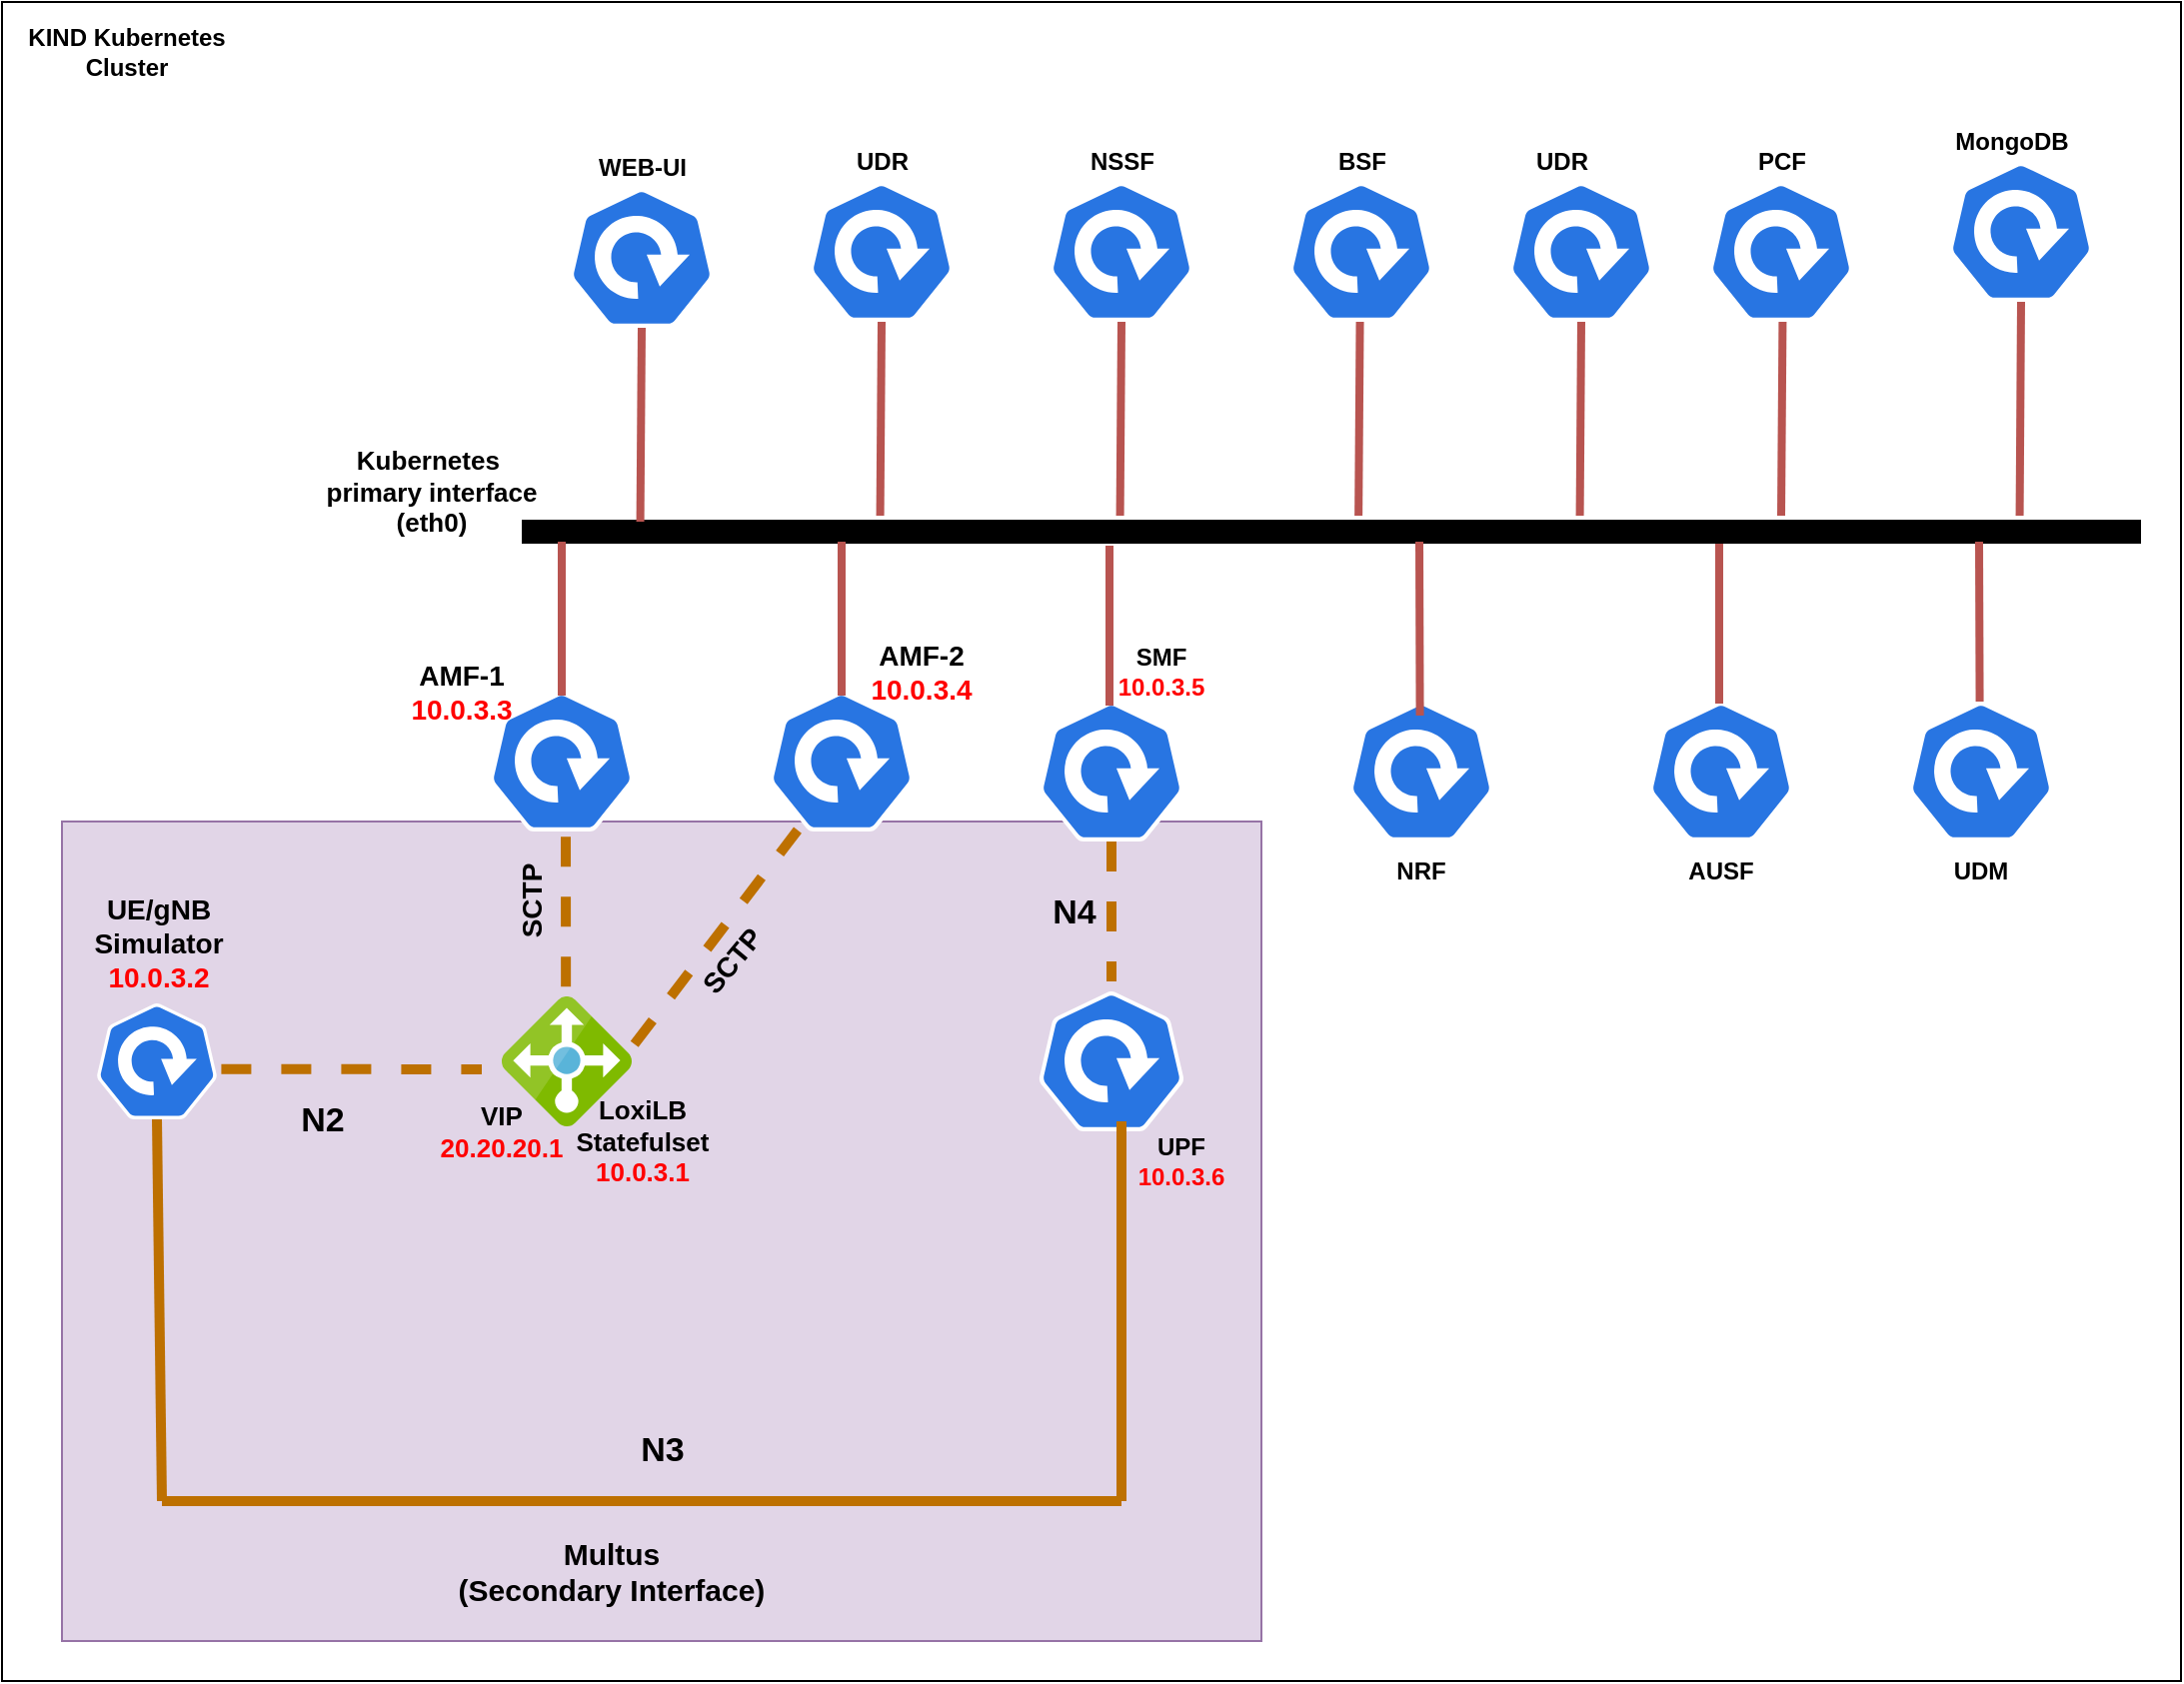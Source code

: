 <mxfile version="19.0.3" type="device"><diagram id="-BcAIcPkGHBZFyVeU2RJ" name="Page-1"><mxGraphModel dx="2062" dy="1225" grid="1" gridSize="10" guides="1" tooltips="1" connect="1" arrows="1" fold="1" page="1" pageScale="1" pageWidth="1100" pageHeight="850" math="0" shadow="0"><root><mxCell id="0"/><mxCell id="1" parent="0"/><mxCell id="V8ItinQ5iP-sra0H_387-69" value="" style="rounded=0;whiteSpace=wrap;html=1;fontSize=14;strokeWidth=1;" parent="1" vertex="1"><mxGeometry y="10" width="1090" height="840" as="geometry"/></mxCell><mxCell id="V8ItinQ5iP-sra0H_387-67" value="" style="rounded=0;whiteSpace=wrap;html=1;fontSize=13;strokeWidth=1;fillColor=#e1d5e7;strokeColor=#9673a6;" parent="1" vertex="1"><mxGeometry x="30" y="420" width="600" height="410" as="geometry"/></mxCell><mxCell id="V8ItinQ5iP-sra0H_387-2" value="" style="sketch=0;html=1;dashed=0;whitespace=wrap;fillColor=#2875E2;strokeColor=#ffffff;points=[[0.005,0.63,0],[0.1,0.2,0],[0.9,0.2,0],[0.5,0,0],[0.995,0.63,0],[0.72,0.99,0],[0.5,1,0],[0.28,0.99,0]];shape=mxgraph.kubernetes.icon;prIcon=deploy" parent="1" vertex="1"><mxGeometry x="30" y="511" width="95" height="58" as="geometry"/></mxCell><mxCell id="V8ItinQ5iP-sra0H_387-4" value="" style="sketch=0;html=1;dashed=0;whitespace=wrap;fillColor=#2875E2;strokeColor=#ffffff;points=[[0.005,0.63,0],[0.1,0.2,0],[0.9,0.2,0],[0.5,0,0],[0.995,0.63,0],[0.72,0.99,0],[0.5,1,0],[0.28,0.99,0]];shape=mxgraph.kubernetes.icon;prIcon=deploy" parent="1" vertex="1"><mxGeometry x="230" y="355" width="100" height="70" as="geometry"/></mxCell><mxCell id="V8ItinQ5iP-sra0H_387-5" value="" style="sketch=0;html=1;dashed=0;whitespace=wrap;fillColor=#2875E2;strokeColor=#ffffff;points=[[0.005,0.63,0],[0.1,0.2,0],[0.9,0.2,0],[0.5,0,0],[0.995,0.63,0],[0.72,0.99,0],[0.5,1,0],[0.28,0.99,0]];shape=mxgraph.kubernetes.icon;prIcon=deploy" parent="1" vertex="1"><mxGeometry x="505" y="360" width="100" height="70" as="geometry"/></mxCell><mxCell id="V8ItinQ5iP-sra0H_387-6" value="" style="sketch=0;html=1;dashed=0;whitespace=wrap;fillColor=#2875E2;strokeColor=#ffffff;points=[[0.005,0.63,0],[0.1,0.2,0],[0.9,0.2,0],[0.5,0,0],[0.995,0.63,0],[0.72,0.99,0],[0.5,1,0],[0.28,0.99,0]];shape=mxgraph.kubernetes.icon;prIcon=deploy" parent="1" vertex="1"><mxGeometry x="660" y="360" width="100" height="70" as="geometry"/></mxCell><mxCell id="V8ItinQ5iP-sra0H_387-7" value="" style="sketch=0;html=1;dashed=0;whitespace=wrap;fillColor=#2875E2;strokeColor=#ffffff;points=[[0.005,0.63,0],[0.1,0.2,0],[0.9,0.2,0],[0.5,0,0],[0.995,0.63,0],[0.72,0.99,0],[0.5,1,0],[0.28,0.99,0]];shape=mxgraph.kubernetes.icon;prIcon=deploy" parent="1" vertex="1"><mxGeometry x="810" y="360" width="100" height="70" as="geometry"/></mxCell><mxCell id="V8ItinQ5iP-sra0H_387-8" value="" style="sketch=0;html=1;dashed=0;whitespace=wrap;fillColor=#2875E2;strokeColor=#ffffff;points=[[0.005,0.63,0],[0.1,0.2,0],[0.9,0.2,0],[0.5,0,0],[0.995,0.63,0],[0.72,0.99,0],[0.5,1,0],[0.28,0.99,0]];shape=mxgraph.kubernetes.icon;prIcon=deploy" parent="1" vertex="1"><mxGeometry x="940" y="360" width="100" height="70" as="geometry"/></mxCell><mxCell id="V8ItinQ5iP-sra0H_387-9" value="AMF-1&lt;br&gt;&lt;font color=&quot;#ff0000&quot;&gt;10.0.3.3&lt;/font&gt;" style="text;html=1;strokeColor=none;fillColor=none;align=center;verticalAlign=middle;whiteSpace=wrap;rounded=0;fontStyle=1;fontSize=14;" parent="1" vertex="1"><mxGeometry x="190" y="340" width="80" height="30" as="geometry"/></mxCell><mxCell id="V8ItinQ5iP-sra0H_387-11" value="" style="endArrow=none;html=1;rounded=0;strokeWidth=12;" parent="1" edge="1"><mxGeometry width="50" height="50" relative="1" as="geometry"><mxPoint x="260" y="275" as="sourcePoint"/><mxPoint x="1070" y="275" as="targetPoint"/></mxGeometry></mxCell><mxCell id="V8ItinQ5iP-sra0H_387-12" value="" style="sketch=0;html=1;dashed=0;whitespace=wrap;fillColor=#2875E2;strokeColor=#ffffff;points=[[0.005,0.63,0],[0.1,0.2,0],[0.9,0.2,0],[0.5,0,0],[0.995,0.63,0],[0.72,0.99,0],[0.5,1,0],[0.28,0.99,0]];shape=mxgraph.kubernetes.icon;prIcon=deploy" parent="1" vertex="1"><mxGeometry x="505" y="505" width="100" height="70" as="geometry"/></mxCell><mxCell id="V8ItinQ5iP-sra0H_387-13" value="" style="endArrow=none;dashed=1;html=1;rounded=0;strokeWidth=5;exitX=0.839;exitY=0.566;exitDx=0;exitDy=0;exitPerimeter=0;fillColor=#f0a30a;strokeColor=#BD7000;" parent="1" source="V8ItinQ5iP-sra0H_387-2" edge="1"><mxGeometry width="50" height="50" relative="1" as="geometry"><mxPoint x="570" y="440" as="sourcePoint"/><mxPoint x="240" y="544" as="targetPoint"/></mxGeometry></mxCell><mxCell id="V8ItinQ5iP-sra0H_387-14" value="" style="endArrow=none;html=1;rounded=0;strokeWidth=5;entryX=0.5;entryY=1;entryDx=0;entryDy=0;entryPerimeter=0;fillColor=#f0a30a;strokeColor=#BD7000;" parent="1" target="V8ItinQ5iP-sra0H_387-2" edge="1"><mxGeometry width="50" height="50" relative="1" as="geometry"><mxPoint x="80" y="760" as="sourcePoint"/><mxPoint x="120" y="590" as="targetPoint"/></mxGeometry></mxCell><mxCell id="V8ItinQ5iP-sra0H_387-15" value="" style="endArrow=none;html=1;rounded=0;strokeWidth=5;fillColor=#f0a30a;strokeColor=#BD7000;" parent="1" edge="1"><mxGeometry width="50" height="50" relative="1" as="geometry"><mxPoint x="80" y="760" as="sourcePoint"/><mxPoint x="560" y="760" as="targetPoint"/></mxGeometry></mxCell><mxCell id="V8ItinQ5iP-sra0H_387-16" value="" style="endArrow=none;html=1;rounded=0;strokeWidth=5;fillColor=#f0a30a;strokeColor=#BD7000;" parent="1" edge="1"><mxGeometry width="50" height="50" relative="1" as="geometry"><mxPoint x="560" y="760" as="sourcePoint"/><mxPoint x="560" y="570" as="targetPoint"/></mxGeometry></mxCell><mxCell id="V8ItinQ5iP-sra0H_387-17" value="" style="endArrow=none;dashed=1;html=1;rounded=0;strokeWidth=5;exitX=0.5;exitY=1;exitDx=0;exitDy=0;exitPerimeter=0;fillColor=#f0a30a;strokeColor=#BD7000;" parent="1" source="V8ItinQ5iP-sra0H_387-5" edge="1"><mxGeometry width="50" height="50" relative="1" as="geometry"><mxPoint x="560" y="440" as="sourcePoint"/><mxPoint x="555" y="500" as="targetPoint"/></mxGeometry></mxCell><mxCell id="V8ItinQ5iP-sra0H_387-18" value="NRF" style="text;html=1;strokeColor=none;fillColor=none;align=center;verticalAlign=middle;whiteSpace=wrap;rounded=0;fontStyle=1" parent="1" vertex="1"><mxGeometry x="680" y="430" width="60" height="30" as="geometry"/></mxCell><mxCell id="V8ItinQ5iP-sra0H_387-19" value="AUSF" style="text;html=1;strokeColor=none;fillColor=none;align=center;verticalAlign=middle;whiteSpace=wrap;rounded=0;fontStyle=1" parent="1" vertex="1"><mxGeometry x="830" y="430" width="60" height="30" as="geometry"/></mxCell><mxCell id="V8ItinQ5iP-sra0H_387-20" value="UDM" style="text;html=1;strokeColor=none;fillColor=none;align=center;verticalAlign=middle;whiteSpace=wrap;rounded=0;fontStyle=1" parent="1" vertex="1"><mxGeometry x="960" y="430" width="60" height="30" as="geometry"/></mxCell><mxCell id="V8ItinQ5iP-sra0H_387-21" value="" style="sketch=0;html=1;dashed=0;whitespace=wrap;fillColor=#2875E2;strokeColor=#ffffff;points=[[0.005,0.63,0],[0.1,0.2,0],[0.9,0.2,0],[0.5,0,0],[0.995,0.63,0],[0.72,0.99,0],[0.5,1,0],[0.28,0.99,0]];shape=mxgraph.kubernetes.icon;prIcon=deploy" parent="1" vertex="1"><mxGeometry x="390" y="100" width="100" height="70" as="geometry"/></mxCell><mxCell id="V8ItinQ5iP-sra0H_387-22" value="" style="sketch=0;html=1;dashed=0;whitespace=wrap;fillColor=#2875E2;strokeColor=#ffffff;points=[[0.005,0.63,0],[0.1,0.2,0],[0.9,0.2,0],[0.5,0,0],[0.995,0.63,0],[0.72,0.99,0],[0.5,1,0],[0.28,0.99,0]];shape=mxgraph.kubernetes.icon;prIcon=deploy" parent="1" vertex="1"><mxGeometry x="510" y="100" width="100" height="70" as="geometry"/></mxCell><mxCell id="V8ItinQ5iP-sra0H_387-23" value="" style="sketch=0;html=1;dashed=0;whitespace=wrap;fillColor=#2875E2;strokeColor=#ffffff;points=[[0.005,0.63,0],[0.1,0.2,0],[0.9,0.2,0],[0.5,0,0],[0.995,0.63,0],[0.72,0.99,0],[0.5,1,0],[0.28,0.99,0]];shape=mxgraph.kubernetes.icon;prIcon=deploy" parent="1" vertex="1"><mxGeometry x="630" y="100" width="100" height="70" as="geometry"/></mxCell><mxCell id="V8ItinQ5iP-sra0H_387-24" value="" style="sketch=0;html=1;dashed=0;whitespace=wrap;fillColor=#2875E2;strokeColor=#ffffff;points=[[0.005,0.63,0],[0.1,0.2,0],[0.9,0.2,0],[0.5,0,0],[0.995,0.63,0],[0.72,0.99,0],[0.5,1,0],[0.28,0.99,0]];shape=mxgraph.kubernetes.icon;prIcon=deploy" parent="1" vertex="1"><mxGeometry x="740" y="100" width="100" height="70" as="geometry"/></mxCell><mxCell id="V8ItinQ5iP-sra0H_387-25" value="UDR" style="text;html=1;align=center;verticalAlign=middle;resizable=0;points=[];autosize=1;strokeColor=none;fillColor=none;fontStyle=1" parent="1" vertex="1"><mxGeometry x="420" y="80" width="40" height="20" as="geometry"/></mxCell><mxCell id="V8ItinQ5iP-sra0H_387-26" value="NSSF" style="text;html=1;align=center;verticalAlign=middle;resizable=0;points=[];autosize=1;strokeColor=none;fillColor=none;fontStyle=1" parent="1" vertex="1"><mxGeometry x="535" y="80" width="50" height="20" as="geometry"/></mxCell><mxCell id="V8ItinQ5iP-sra0H_387-27" value="BSF" style="text;html=1;align=center;verticalAlign=middle;resizable=0;points=[];autosize=1;strokeColor=none;fillColor=none;fontStyle=1" parent="1" vertex="1"><mxGeometry x="660" y="80" width="40" height="20" as="geometry"/></mxCell><mxCell id="V8ItinQ5iP-sra0H_387-28" value="UDR" style="text;html=1;align=center;verticalAlign=middle;resizable=0;points=[];autosize=1;strokeColor=none;fillColor=none;fontStyle=1" parent="1" vertex="1"><mxGeometry x="760" y="80" width="40" height="20" as="geometry"/></mxCell><mxCell id="V8ItinQ5iP-sra0H_387-29" value="" style="sketch=0;html=1;dashed=0;whitespace=wrap;fillColor=#2875E2;strokeColor=#ffffff;points=[[0.005,0.63,0],[0.1,0.2,0],[0.9,0.2,0],[0.5,0,0],[0.995,0.63,0],[0.72,0.99,0],[0.5,1,0],[0.28,0.99,0]];shape=mxgraph.kubernetes.icon;prIcon=deploy" parent="1" vertex="1"><mxGeometry x="840" y="100" width="100" height="70" as="geometry"/></mxCell><mxCell id="V8ItinQ5iP-sra0H_387-30" value="" style="sketch=0;html=1;dashed=0;whitespace=wrap;fillColor=#2875E2;strokeColor=#ffffff;points=[[0.005,0.63,0],[0.1,0.2,0],[0.9,0.2,0],[0.5,0,0],[0.995,0.63,0],[0.72,0.99,0],[0.5,1,0],[0.28,0.99,0]];shape=mxgraph.kubernetes.icon;prIcon=deploy" parent="1" vertex="1"><mxGeometry x="960" y="90" width="100" height="70" as="geometry"/></mxCell><mxCell id="V8ItinQ5iP-sra0H_387-31" value="PCF" style="text;html=1;align=center;verticalAlign=middle;resizable=0;points=[];autosize=1;strokeColor=none;fillColor=none;fontStyle=1" parent="1" vertex="1"><mxGeometry x="870" y="80" width="40" height="20" as="geometry"/></mxCell><mxCell id="V8ItinQ5iP-sra0H_387-32" value="MongoDB" style="text;html=1;align=center;verticalAlign=middle;resizable=0;points=[];autosize=1;strokeColor=none;fillColor=none;fontStyle=1" parent="1" vertex="1"><mxGeometry x="970" y="70" width="70" height="20" as="geometry"/></mxCell><mxCell id="V8ItinQ5iP-sra0H_387-33" value="LoxiLB&lt;br style=&quot;font-size: 13px;&quot;&gt;Statefulset&lt;br&gt;&lt;font color=&quot;#ff0000&quot;&gt;10.0.3.1&lt;/font&gt;" style="text;html=1;align=center;verticalAlign=middle;resizable=0;points=[];autosize=1;strokeColor=none;fillColor=none;fontStyle=1;strokeWidth=1;fontSize=13;" parent="1" vertex="1"><mxGeometry x="280" y="555" width="80" height="50" as="geometry"/></mxCell><mxCell id="V8ItinQ5iP-sra0H_387-34" value="UE/gNB&lt;br style=&quot;font-size: 14px;&quot;&gt;Simulator&lt;br&gt;&lt;font color=&quot;#ff0000&quot;&gt;10.0.3.2&lt;/font&gt;" style="text;html=1;align=center;verticalAlign=middle;resizable=0;points=[];autosize=1;strokeColor=none;fillColor=none;fontStyle=1;fontSize=14;" parent="1" vertex="1"><mxGeometry x="37.5" y="451" width="80" height="60" as="geometry"/></mxCell><mxCell id="V8ItinQ5iP-sra0H_387-35" value="" style="sketch=0;html=1;dashed=0;whitespace=wrap;fillColor=#2875E2;strokeColor=#ffffff;points=[[0.005,0.63,0],[0.1,0.2,0],[0.9,0.2,0],[0.5,0,0],[0.995,0.63,0],[0.72,0.99,0],[0.5,1,0],[0.28,0.99,0]];shape=mxgraph.kubernetes.icon;prIcon=deploy" parent="1" vertex="1"><mxGeometry x="370" y="355" width="100" height="70" as="geometry"/></mxCell><mxCell id="V8ItinQ5iP-sra0H_387-36" value="AMF-2&lt;br&gt;&lt;font color=&quot;#ff0000&quot;&gt;10.0.3.4&lt;/font&gt;" style="text;html=1;strokeColor=none;fillColor=none;align=center;verticalAlign=middle;whiteSpace=wrap;rounded=0;fontStyle=1;fontSize=14;" parent="1" vertex="1"><mxGeometry x="430" y="310" width="60" height="70" as="geometry"/></mxCell><mxCell id="V8ItinQ5iP-sra0H_387-37" value="" style="endArrow=none;dashed=1;html=1;rounded=0;strokeWidth=5;exitX=1.026;exitY=1.056;exitDx=0;exitDy=0;exitPerimeter=0;fillColor=#f0a30a;strokeColor=#BD7000;" parent="1" edge="1"><mxGeometry width="50" height="50" relative="1" as="geometry"><mxPoint x="282.08" y="502.68" as="sourcePoint"/><mxPoint x="282" y="416" as="targetPoint"/></mxGeometry></mxCell><mxCell id="V8ItinQ5iP-sra0H_387-39" value="" style="endArrow=none;dashed=1;html=1;rounded=0;strokeWidth=5;exitX=1.021;exitY=0.368;exitDx=0;exitDy=0;exitPerimeter=0;entryX=0.28;entryY=0.99;entryDx=0;entryDy=0;entryPerimeter=0;fillColor=#f0a30a;strokeColor=#BD7000;" parent="1" source="V8ItinQ5iP-sra0H_387-61" target="V8ItinQ5iP-sra0H_387-35" edge="1"><mxGeometry width="50" height="50" relative="1" as="geometry"><mxPoint x="312" y="513.8" as="sourcePoint"/><mxPoint x="409.92" y="383.32" as="targetPoint"/></mxGeometry></mxCell><mxCell id="V8ItinQ5iP-sra0H_387-40" value="N2" style="text;html=1;align=center;verticalAlign=middle;resizable=0;points=[];autosize=1;strokeColor=none;fillColor=none;fontStyle=1;fontSize=17;" parent="1" vertex="1"><mxGeometry x="140" y="555" width="40" height="30" as="geometry"/></mxCell><mxCell id="V8ItinQ5iP-sra0H_387-41" value="N3" style="text;html=1;align=center;verticalAlign=middle;resizable=0;points=[];autosize=1;strokeColor=none;fillColor=none;fontStyle=1;fontSize=17;" parent="1" vertex="1"><mxGeometry x="310" y="720" width="40" height="30" as="geometry"/></mxCell><mxCell id="V8ItinQ5iP-sra0H_387-42" value="SMF&lt;br&gt;&lt;font color=&quot;#ff0000&quot;&gt;10.0.3.5&lt;/font&gt;" style="text;html=1;strokeColor=none;fillColor=none;align=center;verticalAlign=middle;whiteSpace=wrap;rounded=0;fontStyle=1" parent="1" vertex="1"><mxGeometry x="550" y="330" width="60" height="30" as="geometry"/></mxCell><mxCell id="V8ItinQ5iP-sra0H_387-43" value="UPF&lt;br&gt;&lt;font color=&quot;#ff0000&quot;&gt;10.0.3.6&lt;/font&gt;" style="text;html=1;strokeColor=none;fillColor=none;align=center;verticalAlign=middle;whiteSpace=wrap;rounded=0;fontStyle=1" parent="1" vertex="1"><mxGeometry x="560" y="575" width="60" height="30" as="geometry"/></mxCell><mxCell id="V8ItinQ5iP-sra0H_387-44" value="SCTP" style="text;html=1;align=center;verticalAlign=middle;resizable=0;points=[];autosize=1;strokeColor=none;fillColor=none;fontSize=14;fontStyle=1;rotation=-50;" parent="1" vertex="1"><mxGeometry x="340" y="480" width="50" height="20" as="geometry"/></mxCell><mxCell id="V8ItinQ5iP-sra0H_387-45" value="SCTP" style="text;html=1;align=center;verticalAlign=middle;resizable=0;points=[];autosize=1;strokeColor=none;fillColor=none;fontSize=14;fontStyle=1;rotation=-90;" parent="1" vertex="1"><mxGeometry x="240.0" y="449.999" width="50" height="20" as="geometry"/></mxCell><mxCell id="V8ItinQ5iP-sra0H_387-46" value="" style="endArrow=none;html=1;rounded=0;fontSize=14;strokeWidth=4;fillColor=#f8cecc;strokeColor=#b85450;" parent="1" edge="1"><mxGeometry width="50" height="50" relative="1" as="geometry"><mxPoint x="280" y="357" as="sourcePoint"/><mxPoint x="280" y="280" as="targetPoint"/></mxGeometry></mxCell><mxCell id="V8ItinQ5iP-sra0H_387-47" value="" style="endArrow=none;html=1;rounded=0;fontSize=14;strokeWidth=4;fillColor=#f8cecc;strokeColor=#b85450;" parent="1" edge="1"><mxGeometry width="50" height="50" relative="1" as="geometry"><mxPoint x="420" y="357" as="sourcePoint"/><mxPoint x="420" y="280" as="targetPoint"/></mxGeometry></mxCell><mxCell id="V8ItinQ5iP-sra0H_387-48" value="" style="endArrow=none;html=1;rounded=0;fontSize=14;strokeWidth=4;fillColor=#f8cecc;strokeColor=#b85450;" parent="1" edge="1"><mxGeometry width="50" height="50" relative="1" as="geometry"><mxPoint x="554" y="362" as="sourcePoint"/><mxPoint x="554" y="282" as="targetPoint"/></mxGeometry></mxCell><mxCell id="V8ItinQ5iP-sra0H_387-49" value="" style="endArrow=none;html=1;rounded=0;fontSize=14;strokeWidth=4;fillColor=#f8cecc;strokeColor=#b85450;" parent="1" edge="1"><mxGeometry width="50" height="50" relative="1" as="geometry"><mxPoint x="709.29" y="367" as="sourcePoint"/><mxPoint x="709" y="280" as="targetPoint"/></mxGeometry></mxCell><mxCell id="V8ItinQ5iP-sra0H_387-50" value="" style="endArrow=none;html=1;rounded=0;fontSize=14;strokeWidth=4;fillColor=#f8cecc;strokeColor=#b85450;" parent="1" edge="1"><mxGeometry width="50" height="50" relative="1" as="geometry"><mxPoint x="859" y="361" as="sourcePoint"/><mxPoint x="859" y="281" as="targetPoint"/></mxGeometry></mxCell><mxCell id="V8ItinQ5iP-sra0H_387-51" value="" style="endArrow=none;html=1;rounded=0;fontSize=14;strokeWidth=4;fillColor=#f8cecc;strokeColor=#b85450;" parent="1" edge="1"><mxGeometry width="50" height="50" relative="1" as="geometry"><mxPoint x="989.29" y="360" as="sourcePoint"/><mxPoint x="989" y="280" as="targetPoint"/></mxGeometry></mxCell><mxCell id="V8ItinQ5iP-sra0H_387-52" value="" style="endArrow=none;html=1;rounded=0;fontSize=14;strokeWidth=4;fillColor=#f8cecc;strokeColor=#b85450;entryX=0.5;entryY=1;entryDx=0;entryDy=0;entryPerimeter=0;" parent="1" target="V8ItinQ5iP-sra0H_387-21" edge="1"><mxGeometry width="50" height="50" relative="1" as="geometry"><mxPoint x="439.29" y="267" as="sourcePoint"/><mxPoint x="439.29" y="190" as="targetPoint"/></mxGeometry></mxCell><mxCell id="V8ItinQ5iP-sra0H_387-53" value="" style="endArrow=none;html=1;rounded=0;fontSize=14;strokeWidth=4;fillColor=#f8cecc;strokeColor=#b85450;entryX=0.5;entryY=1;entryDx=0;entryDy=0;entryPerimeter=0;" parent="1" edge="1"><mxGeometry width="50" height="50" relative="1" as="geometry"><mxPoint x="559.29" y="267" as="sourcePoint"/><mxPoint x="560.0" y="170.0" as="targetPoint"/></mxGeometry></mxCell><mxCell id="V8ItinQ5iP-sra0H_387-54" value="" style="endArrow=none;html=1;rounded=0;fontSize=14;strokeWidth=4;fillColor=#f8cecc;strokeColor=#b85450;entryX=0.5;entryY=1;entryDx=0;entryDy=0;entryPerimeter=0;" parent="1" edge="1"><mxGeometry width="50" height="50" relative="1" as="geometry"><mxPoint x="678.57" y="267" as="sourcePoint"/><mxPoint x="679.28" y="170.0" as="targetPoint"/></mxGeometry></mxCell><mxCell id="V8ItinQ5iP-sra0H_387-55" value="" style="endArrow=none;html=1;rounded=0;fontSize=14;strokeWidth=4;fillColor=#f8cecc;strokeColor=#b85450;entryX=0.5;entryY=1;entryDx=0;entryDy=0;entryPerimeter=0;" parent="1" edge="1"><mxGeometry width="50" height="50" relative="1" as="geometry"><mxPoint x="789.29" y="267" as="sourcePoint"/><mxPoint x="790.0" y="170.0" as="targetPoint"/></mxGeometry></mxCell><mxCell id="V8ItinQ5iP-sra0H_387-56" value="" style="endArrow=none;html=1;rounded=0;fontSize=14;strokeWidth=4;fillColor=#f8cecc;strokeColor=#b85450;entryX=0.5;entryY=1;entryDx=0;entryDy=0;entryPerimeter=0;" parent="1" edge="1"><mxGeometry width="50" height="50" relative="1" as="geometry"><mxPoint x="890" y="267" as="sourcePoint"/><mxPoint x="890.71" y="170.0" as="targetPoint"/></mxGeometry></mxCell><mxCell id="V8ItinQ5iP-sra0H_387-57" value="" style="endArrow=none;html=1;rounded=0;fontSize=14;strokeWidth=4;fillColor=#f8cecc;strokeColor=#b85450;entryX=0.5;entryY=1;entryDx=0;entryDy=0;entryPerimeter=0;" parent="1" target="V8ItinQ5iP-sra0H_387-30" edge="1"><mxGeometry width="50" height="50" relative="1" as="geometry"><mxPoint x="1009.29" y="267" as="sourcePoint"/><mxPoint x="1010.0" y="170.0" as="targetPoint"/></mxGeometry></mxCell><mxCell id="V8ItinQ5iP-sra0H_387-60" value="Kubernetes&amp;nbsp;&lt;br&gt;primary interface (eth0)" style="text;html=1;strokeColor=none;fillColor=none;align=center;verticalAlign=middle;whiteSpace=wrap;rounded=0;fontSize=13;fontStyle=1" parent="1" vertex="1"><mxGeometry x="160" y="240" width="110" height="30" as="geometry"/></mxCell><mxCell id="V8ItinQ5iP-sra0H_387-61" value="" style="sketch=0;aspect=fixed;html=1;points=[];align=center;image;fontSize=12;image=img/lib/mscae/Load_Balancer_feature.svg;strokeWidth=1;" parent="1" vertex="1"><mxGeometry x="250" y="507.5" width="65" height="65" as="geometry"/></mxCell><mxCell id="V8ItinQ5iP-sra0H_387-68" value="Multus&lt;br style=&quot;font-size: 15px;&quot;&gt;(Secondary Interface)" style="text;html=1;strokeColor=none;fillColor=none;align=center;verticalAlign=middle;whiteSpace=wrap;rounded=0;fontSize=15;fontStyle=1" parent="1" vertex="1"><mxGeometry x="225" y="780" width="160" height="30" as="geometry"/></mxCell><mxCell id="V8ItinQ5iP-sra0H_387-74" value="" style="sketch=0;html=1;dashed=0;whitespace=wrap;fillColor=#2875E2;strokeColor=#ffffff;points=[[0.005,0.63,0],[0.1,0.2,0],[0.9,0.2,0],[0.5,0,0],[0.995,0.63,0],[0.72,0.99,0],[0.5,1,0],[0.28,0.99,0]];shape=mxgraph.kubernetes.icon;prIcon=deploy" parent="1" vertex="1"><mxGeometry x="270" y="103" width="100" height="70" as="geometry"/></mxCell><mxCell id="V8ItinQ5iP-sra0H_387-75" value="WEB-UI" style="text;html=1;align=center;verticalAlign=middle;resizable=0;points=[];autosize=1;strokeColor=none;fillColor=none;fontStyle=1" parent="1" vertex="1"><mxGeometry x="290" y="83" width="60" height="20" as="geometry"/></mxCell><mxCell id="V8ItinQ5iP-sra0H_387-76" value="" style="endArrow=none;html=1;rounded=0;fontSize=14;strokeWidth=4;fillColor=#f8cecc;strokeColor=#b85450;entryX=0.5;entryY=1;entryDx=0;entryDy=0;entryPerimeter=0;" parent="1" target="V8ItinQ5iP-sra0H_387-74" edge="1"><mxGeometry width="50" height="50" relative="1" as="geometry"><mxPoint x="319.29" y="270" as="sourcePoint"/><mxPoint x="319.29" y="193" as="targetPoint"/></mxGeometry></mxCell><mxCell id="3SkI380CadjHROmgMYzM-1" value="KIND Kubernetes Cluster" style="text;html=1;strokeColor=none;fillColor=none;align=center;verticalAlign=middle;whiteSpace=wrap;rounded=0;fontStyle=1" vertex="1" parent="1"><mxGeometry y="20" width="125" height="30" as="geometry"/></mxCell><mxCell id="3SkI380CadjHROmgMYzM-2" value="&lt;font color=&quot;#000000&quot; style=&quot;font-size: 13px;&quot;&gt;&lt;b style=&quot;font-size: 13px;&quot;&gt;VIP&lt;/b&gt;&lt;/font&gt;&lt;br style=&quot;font-size: 13px;&quot;&gt;&lt;b style=&quot;font-size: 13px;&quot;&gt;20.20.20.1&lt;/b&gt;" style="text;html=1;strokeColor=none;fillColor=none;align=center;verticalAlign=middle;whiteSpace=wrap;rounded=0;fontColor=#FF0000;fontSize=13;" vertex="1" parent="1"><mxGeometry x="220" y="560" width="60" height="30" as="geometry"/></mxCell><mxCell id="3SkI380CadjHROmgMYzM-3" value="N4" style="text;html=1;align=center;verticalAlign=middle;resizable=0;points=[];autosize=1;strokeColor=none;fillColor=none;fontStyle=1;fontSize=17;" vertex="1" parent="1"><mxGeometry x="516" y="451" width="40" height="30" as="geometry"/></mxCell></root></mxGraphModel></diagram></mxfile>